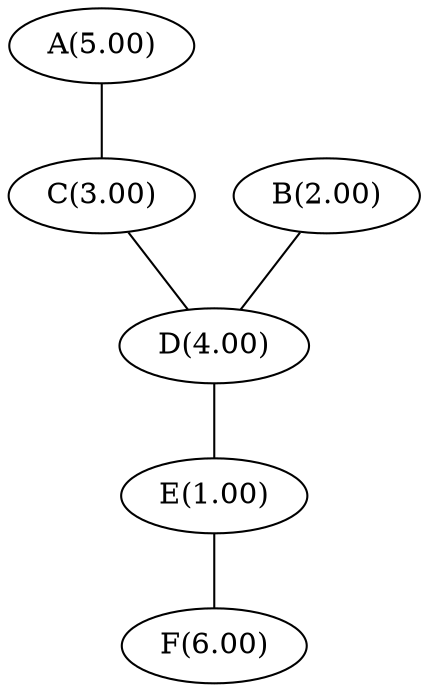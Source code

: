 
strict graph with_progress_two {

	// Node definitions.

	"A(5.00)";

	"B(2.00)";

	"C(3.00)";

	"D(4.00)";

	"E(1.00)";

	"F(6.00)";


	// Edge definitions.

	"A(5.00)" -- "C(3.00)";

	"B(2.00)" -- "D(4.00)";

	"C(3.00)" -- "D(4.00)";

	"D(4.00)" -- "E(1.00)";

	"E(1.00)" -- "F(6.00)";

}